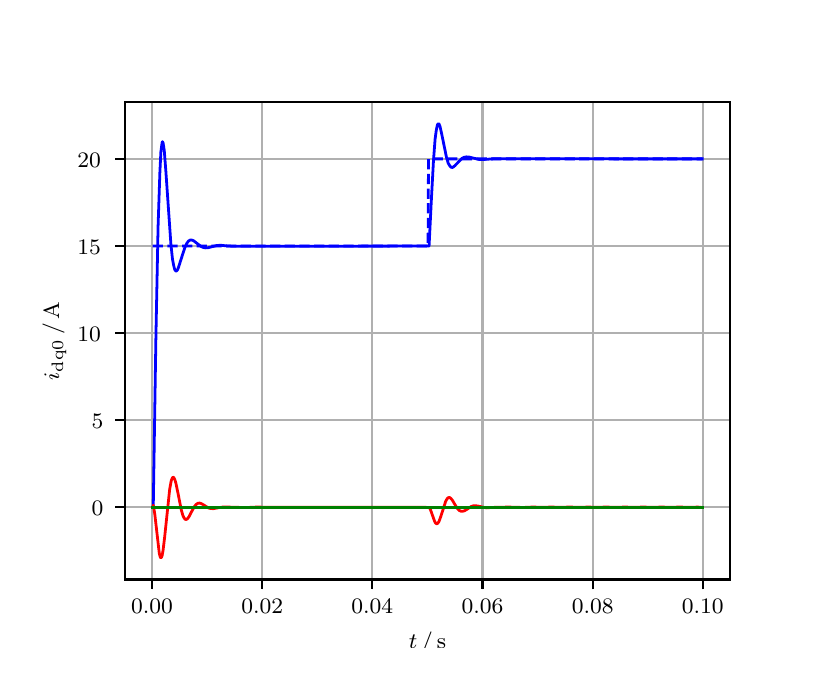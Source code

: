 \begingroup%
\makeatletter%
\begin{pgfpicture}%
\pgfpathrectangle{\pgfpointorigin}{\pgfqpoint{3.9in}{3.1in}}%
\pgfusepath{use as bounding box, clip}%
\begin{pgfscope}%
\pgfsetbuttcap%
\pgfsetmiterjoin%
\definecolor{currentfill}{rgb}{1.0,1.0,1.0}%
\pgfsetfillcolor{currentfill}%
\pgfsetlinewidth{0.0pt}%
\definecolor{currentstroke}{rgb}{1.0,1.0,1.0}%
\pgfsetstrokecolor{currentstroke}%
\pgfsetdash{}{0pt}%
\pgfpathmoveto{\pgfqpoint{0.0in}{0.0in}}%
\pgfpathlineto{\pgfqpoint{3.9in}{0.0in}}%
\pgfpathlineto{\pgfqpoint{3.9in}{3.1in}}%
\pgfpathlineto{\pgfqpoint{0.0in}{3.1in}}%
\pgfpathclose%
\pgfusepath{fill}%
\end{pgfscope}%
\begin{pgfscope}%
\pgfsetbuttcap%
\pgfsetmiterjoin%
\definecolor{currentfill}{rgb}{1.0,1.0,1.0}%
\pgfsetfillcolor{currentfill}%
\pgfsetlinewidth{0.0pt}%
\definecolor{currentstroke}{rgb}{0.0,0.0,0.0}%
\pgfsetstrokecolor{currentstroke}%
\pgfsetstrokeopacity{0.0}%
\pgfsetdash{}{0pt}%
\pgfpathmoveto{\pgfqpoint{0.487in}{0.341in}}%
\pgfpathlineto{\pgfqpoint{3.51in}{0.341in}}%
\pgfpathlineto{\pgfqpoint{3.51in}{2.728in}}%
\pgfpathlineto{\pgfqpoint{0.487in}{2.728in}}%
\pgfpathclose%
\pgfusepath{fill}%
\end{pgfscope}%
\begin{pgfscope}%
\pgfpathrectangle{\pgfqpoint{0.487in}{0.341in}}{\pgfqpoint{3.022in}{2.387in}}%
\pgfusepath{clip}%
\pgfsetrectcap%
\pgfsetroundjoin%
\pgfsetlinewidth{0.803pt}%
\definecolor{currentstroke}{rgb}{0.69,0.69,0.69}%
\pgfsetstrokecolor{currentstroke}%
\pgfsetdash{}{0pt}%
\pgfpathmoveto{\pgfqpoint{0.622in}{0.341in}}%
\pgfpathlineto{\pgfqpoint{0.622in}{2.728in}}%
\pgfusepath{stroke}%
\end{pgfscope}%
\begin{pgfscope}%
\pgfsetbuttcap%
\pgfsetroundjoin%
\definecolor{currentfill}{rgb}{0.0,0.0,0.0}%
\pgfsetfillcolor{currentfill}%
\pgfsetlinewidth{0.803pt}%
\definecolor{currentstroke}{rgb}{0.0,0.0,0.0}%
\pgfsetstrokecolor{currentstroke}%
\pgfsetdash{}{0pt}%
\pgfsys@defobject{currentmarker}{\pgfqpoint{0.0in}{-0.049in}}{\pgfqpoint{0.0in}{0.0in}}{%
\pgfpathmoveto{\pgfqpoint{0.0in}{0.0in}}%
\pgfpathlineto{\pgfqpoint{0.0in}{-0.049in}}%
\pgfusepath{stroke,fill}%
}%
\begin{pgfscope}%
\pgfsys@transformshift{0.622in}{0.341in}%
\pgfsys@useobject{currentmarker}{}%
\end{pgfscope}%
\end{pgfscope}%
\begin{pgfscope}%
\definecolor{textcolor}{rgb}{0.0,0.0,0.0}%
\pgfsetstrokecolor{textcolor}%
\pgfsetfillcolor{textcolor}%
\pgftext[x=0.622in,y=0.244in,,top]{\color{textcolor}\rmfamily\fontsize{8.0}{9.6}\selectfont 0.00}%
\end{pgfscope}%
\begin{pgfscope}%
\pgfpathrectangle{\pgfqpoint{0.487in}{0.341in}}{\pgfqpoint{3.022in}{2.387in}}%
\pgfusepath{clip}%
\pgfsetrectcap%
\pgfsetroundjoin%
\pgfsetlinewidth{0.803pt}%
\definecolor{currentstroke}{rgb}{0.69,0.69,0.69}%
\pgfsetstrokecolor{currentstroke}%
\pgfsetdash{}{0pt}%
\pgfpathmoveto{\pgfqpoint{1.173in}{0.341in}}%
\pgfpathlineto{\pgfqpoint{1.173in}{2.728in}}%
\pgfusepath{stroke}%
\end{pgfscope}%
\begin{pgfscope}%
\pgfsetbuttcap%
\pgfsetroundjoin%
\definecolor{currentfill}{rgb}{0.0,0.0,0.0}%
\pgfsetfillcolor{currentfill}%
\pgfsetlinewidth{0.803pt}%
\definecolor{currentstroke}{rgb}{0.0,0.0,0.0}%
\pgfsetstrokecolor{currentstroke}%
\pgfsetdash{}{0pt}%
\pgfsys@defobject{currentmarker}{\pgfqpoint{0.0in}{-0.049in}}{\pgfqpoint{0.0in}{0.0in}}{%
\pgfpathmoveto{\pgfqpoint{0.0in}{0.0in}}%
\pgfpathlineto{\pgfqpoint{0.0in}{-0.049in}}%
\pgfusepath{stroke,fill}%
}%
\begin{pgfscope}%
\pgfsys@transformshift{1.173in}{0.341in}%
\pgfsys@useobject{currentmarker}{}%
\end{pgfscope}%
\end{pgfscope}%
\begin{pgfscope}%
\definecolor{textcolor}{rgb}{0.0,0.0,0.0}%
\pgfsetstrokecolor{textcolor}%
\pgfsetfillcolor{textcolor}%
\pgftext[x=1.173in,y=0.244in,,top]{\color{textcolor}\rmfamily\fontsize{8.0}{9.6}\selectfont 0.02}%
\end{pgfscope}%
\begin{pgfscope}%
\pgfpathrectangle{\pgfqpoint{0.487in}{0.341in}}{\pgfqpoint{3.022in}{2.387in}}%
\pgfusepath{clip}%
\pgfsetrectcap%
\pgfsetroundjoin%
\pgfsetlinewidth{0.803pt}%
\definecolor{currentstroke}{rgb}{0.69,0.69,0.69}%
\pgfsetstrokecolor{currentstroke}%
\pgfsetdash{}{0pt}%
\pgfpathmoveto{\pgfqpoint{1.723in}{0.341in}}%
\pgfpathlineto{\pgfqpoint{1.723in}{2.728in}}%
\pgfusepath{stroke}%
\end{pgfscope}%
\begin{pgfscope}%
\pgfsetbuttcap%
\pgfsetroundjoin%
\definecolor{currentfill}{rgb}{0.0,0.0,0.0}%
\pgfsetfillcolor{currentfill}%
\pgfsetlinewidth{0.803pt}%
\definecolor{currentstroke}{rgb}{0.0,0.0,0.0}%
\pgfsetstrokecolor{currentstroke}%
\pgfsetdash{}{0pt}%
\pgfsys@defobject{currentmarker}{\pgfqpoint{0.0in}{-0.049in}}{\pgfqpoint{0.0in}{0.0in}}{%
\pgfpathmoveto{\pgfqpoint{0.0in}{0.0in}}%
\pgfpathlineto{\pgfqpoint{0.0in}{-0.049in}}%
\pgfusepath{stroke,fill}%
}%
\begin{pgfscope}%
\pgfsys@transformshift{1.723in}{0.341in}%
\pgfsys@useobject{currentmarker}{}%
\end{pgfscope}%
\end{pgfscope}%
\begin{pgfscope}%
\definecolor{textcolor}{rgb}{0.0,0.0,0.0}%
\pgfsetstrokecolor{textcolor}%
\pgfsetfillcolor{textcolor}%
\pgftext[x=1.723in,y=0.244in,,top]{\color{textcolor}\rmfamily\fontsize{8.0}{9.6}\selectfont 0.04}%
\end{pgfscope}%
\begin{pgfscope}%
\pgfpathrectangle{\pgfqpoint{0.487in}{0.341in}}{\pgfqpoint{3.022in}{2.387in}}%
\pgfusepath{clip}%
\pgfsetrectcap%
\pgfsetroundjoin%
\pgfsetlinewidth{0.803pt}%
\definecolor{currentstroke}{rgb}{0.69,0.69,0.69}%
\pgfsetstrokecolor{currentstroke}%
\pgfsetdash{}{0pt}%
\pgfpathmoveto{\pgfqpoint{2.274in}{0.341in}}%
\pgfpathlineto{\pgfqpoint{2.274in}{2.728in}}%
\pgfusepath{stroke}%
\end{pgfscope}%
\begin{pgfscope}%
\pgfsetbuttcap%
\pgfsetroundjoin%
\definecolor{currentfill}{rgb}{0.0,0.0,0.0}%
\pgfsetfillcolor{currentfill}%
\pgfsetlinewidth{0.803pt}%
\definecolor{currentstroke}{rgb}{0.0,0.0,0.0}%
\pgfsetstrokecolor{currentstroke}%
\pgfsetdash{}{0pt}%
\pgfsys@defobject{currentmarker}{\pgfqpoint{0.0in}{-0.049in}}{\pgfqpoint{0.0in}{0.0in}}{%
\pgfpathmoveto{\pgfqpoint{0.0in}{0.0in}}%
\pgfpathlineto{\pgfqpoint{0.0in}{-0.049in}}%
\pgfusepath{stroke,fill}%
}%
\begin{pgfscope}%
\pgfsys@transformshift{2.274in}{0.341in}%
\pgfsys@useobject{currentmarker}{}%
\end{pgfscope}%
\end{pgfscope}%
\begin{pgfscope}%
\definecolor{textcolor}{rgb}{0.0,0.0,0.0}%
\pgfsetstrokecolor{textcolor}%
\pgfsetfillcolor{textcolor}%
\pgftext[x=2.274in,y=0.244in,,top]{\color{textcolor}\rmfamily\fontsize{8.0}{9.6}\selectfont 0.06}%
\end{pgfscope}%
\begin{pgfscope}%
\pgfpathrectangle{\pgfqpoint{0.487in}{0.341in}}{\pgfqpoint{3.022in}{2.387in}}%
\pgfusepath{clip}%
\pgfsetrectcap%
\pgfsetroundjoin%
\pgfsetlinewidth{0.803pt}%
\definecolor{currentstroke}{rgb}{0.69,0.69,0.69}%
\pgfsetstrokecolor{currentstroke}%
\pgfsetdash{}{0pt}%
\pgfpathmoveto{\pgfqpoint{2.825in}{0.341in}}%
\pgfpathlineto{\pgfqpoint{2.825in}{2.728in}}%
\pgfusepath{stroke}%
\end{pgfscope}%
\begin{pgfscope}%
\pgfsetbuttcap%
\pgfsetroundjoin%
\definecolor{currentfill}{rgb}{0.0,0.0,0.0}%
\pgfsetfillcolor{currentfill}%
\pgfsetlinewidth{0.803pt}%
\definecolor{currentstroke}{rgb}{0.0,0.0,0.0}%
\pgfsetstrokecolor{currentstroke}%
\pgfsetdash{}{0pt}%
\pgfsys@defobject{currentmarker}{\pgfqpoint{0.0in}{-0.049in}}{\pgfqpoint{0.0in}{0.0in}}{%
\pgfpathmoveto{\pgfqpoint{0.0in}{0.0in}}%
\pgfpathlineto{\pgfqpoint{0.0in}{-0.049in}}%
\pgfusepath{stroke,fill}%
}%
\begin{pgfscope}%
\pgfsys@transformshift{2.825in}{0.341in}%
\pgfsys@useobject{currentmarker}{}%
\end{pgfscope}%
\end{pgfscope}%
\begin{pgfscope}%
\definecolor{textcolor}{rgb}{0.0,0.0,0.0}%
\pgfsetstrokecolor{textcolor}%
\pgfsetfillcolor{textcolor}%
\pgftext[x=2.825in,y=0.244in,,top]{\color{textcolor}\rmfamily\fontsize{8.0}{9.6}\selectfont 0.08}%
\end{pgfscope}%
\begin{pgfscope}%
\pgfpathrectangle{\pgfqpoint{0.487in}{0.341in}}{\pgfqpoint{3.022in}{2.387in}}%
\pgfusepath{clip}%
\pgfsetrectcap%
\pgfsetroundjoin%
\pgfsetlinewidth{0.803pt}%
\definecolor{currentstroke}{rgb}{0.69,0.69,0.69}%
\pgfsetstrokecolor{currentstroke}%
\pgfsetdash{}{0pt}%
\pgfpathmoveto{\pgfqpoint{3.375in}{0.341in}}%
\pgfpathlineto{\pgfqpoint{3.375in}{2.728in}}%
\pgfusepath{stroke}%
\end{pgfscope}%
\begin{pgfscope}%
\pgfsetbuttcap%
\pgfsetroundjoin%
\definecolor{currentfill}{rgb}{0.0,0.0,0.0}%
\pgfsetfillcolor{currentfill}%
\pgfsetlinewidth{0.803pt}%
\definecolor{currentstroke}{rgb}{0.0,0.0,0.0}%
\pgfsetstrokecolor{currentstroke}%
\pgfsetdash{}{0pt}%
\pgfsys@defobject{currentmarker}{\pgfqpoint{0.0in}{-0.049in}}{\pgfqpoint{0.0in}{0.0in}}{%
\pgfpathmoveto{\pgfqpoint{0.0in}{0.0in}}%
\pgfpathlineto{\pgfqpoint{0.0in}{-0.049in}}%
\pgfusepath{stroke,fill}%
}%
\begin{pgfscope}%
\pgfsys@transformshift{3.375in}{0.341in}%
\pgfsys@useobject{currentmarker}{}%
\end{pgfscope}%
\end{pgfscope}%
\begin{pgfscope}%
\definecolor{textcolor}{rgb}{0.0,0.0,0.0}%
\pgfsetstrokecolor{textcolor}%
\pgfsetfillcolor{textcolor}%
\pgftext[x=3.375in,y=0.244in,,top]{\color{textcolor}\rmfamily\fontsize{8.0}{9.6}\selectfont 0.10}%
\end{pgfscope}%
\begin{pgfscope}%
\definecolor{textcolor}{rgb}{0.0,0.0,0.0}%
\pgfsetstrokecolor{textcolor}%
\pgfsetfillcolor{textcolor}%
\pgftext[x=1.999in,y=0.081in,,top]{\color{textcolor}\rmfamily\fontsize{8.0}{9.6}\selectfont \(\displaystyle t\,/\,\mathrm{s}\)}%
\end{pgfscope}%
\begin{pgfscope}%
\pgfpathrectangle{\pgfqpoint{0.487in}{0.341in}}{\pgfqpoint{3.022in}{2.387in}}%
\pgfusepath{clip}%
\pgfsetrectcap%
\pgfsetroundjoin%
\pgfsetlinewidth{0.803pt}%
\definecolor{currentstroke}{rgb}{0.69,0.69,0.69}%
\pgfsetstrokecolor{currentstroke}%
\pgfsetdash{}{0pt}%
\pgfpathmoveto{\pgfqpoint{0.487in}{0.702in}}%
\pgfpathlineto{\pgfqpoint{3.51in}{0.702in}}%
\pgfusepath{stroke}%
\end{pgfscope}%
\begin{pgfscope}%
\pgfsetbuttcap%
\pgfsetroundjoin%
\definecolor{currentfill}{rgb}{0.0,0.0,0.0}%
\pgfsetfillcolor{currentfill}%
\pgfsetlinewidth{0.803pt}%
\definecolor{currentstroke}{rgb}{0.0,0.0,0.0}%
\pgfsetstrokecolor{currentstroke}%
\pgfsetdash{}{0pt}%
\pgfsys@defobject{currentmarker}{\pgfqpoint{-0.049in}{0.0in}}{\pgfqpoint{-0.0in}{0.0in}}{%
\pgfpathmoveto{\pgfqpoint{-0.0in}{0.0in}}%
\pgfpathlineto{\pgfqpoint{-0.049in}{0.0in}}%
\pgfusepath{stroke,fill}%
}%
\begin{pgfscope}%
\pgfsys@transformshift{0.487in}{0.702in}%
\pgfsys@useobject{currentmarker}{}%
\end{pgfscope}%
\end{pgfscope}%
\begin{pgfscope}%
\definecolor{textcolor}{rgb}{0.0,0.0,0.0}%
\pgfsetstrokecolor{textcolor}%
\pgfsetfillcolor{textcolor}%
\pgftext[x=0.32in, y=0.66in, left, base]{\color{textcolor}\rmfamily\fontsize{8.0}{9.6}\selectfont 0}%
\end{pgfscope}%
\begin{pgfscope}%
\pgfpathrectangle{\pgfqpoint{0.487in}{0.341in}}{\pgfqpoint{3.022in}{2.387in}}%
\pgfusepath{clip}%
\pgfsetrectcap%
\pgfsetroundjoin%
\pgfsetlinewidth{0.803pt}%
\definecolor{currentstroke}{rgb}{0.69,0.69,0.69}%
\pgfsetstrokecolor{currentstroke}%
\pgfsetdash{}{0pt}%
\pgfpathmoveto{\pgfqpoint{0.487in}{1.137in}}%
\pgfpathlineto{\pgfqpoint{3.51in}{1.137in}}%
\pgfusepath{stroke}%
\end{pgfscope}%
\begin{pgfscope}%
\pgfsetbuttcap%
\pgfsetroundjoin%
\definecolor{currentfill}{rgb}{0.0,0.0,0.0}%
\pgfsetfillcolor{currentfill}%
\pgfsetlinewidth{0.803pt}%
\definecolor{currentstroke}{rgb}{0.0,0.0,0.0}%
\pgfsetstrokecolor{currentstroke}%
\pgfsetdash{}{0pt}%
\pgfsys@defobject{currentmarker}{\pgfqpoint{-0.049in}{0.0in}}{\pgfqpoint{-0.0in}{0.0in}}{%
\pgfpathmoveto{\pgfqpoint{-0.0in}{0.0in}}%
\pgfpathlineto{\pgfqpoint{-0.049in}{0.0in}}%
\pgfusepath{stroke,fill}%
}%
\begin{pgfscope}%
\pgfsys@transformshift{0.487in}{1.137in}%
\pgfsys@useobject{currentmarker}{}%
\end{pgfscope}%
\end{pgfscope}%
\begin{pgfscope}%
\definecolor{textcolor}{rgb}{0.0,0.0,0.0}%
\pgfsetstrokecolor{textcolor}%
\pgfsetfillcolor{textcolor}%
\pgftext[x=0.32in, y=1.095in, left, base]{\color{textcolor}\rmfamily\fontsize{8.0}{9.6}\selectfont 5}%
\end{pgfscope}%
\begin{pgfscope}%
\pgfpathrectangle{\pgfqpoint{0.487in}{0.341in}}{\pgfqpoint{3.022in}{2.387in}}%
\pgfusepath{clip}%
\pgfsetrectcap%
\pgfsetroundjoin%
\pgfsetlinewidth{0.803pt}%
\definecolor{currentstroke}{rgb}{0.69,0.69,0.69}%
\pgfsetstrokecolor{currentstroke}%
\pgfsetdash{}{0pt}%
\pgfpathmoveto{\pgfqpoint{0.487in}{1.573in}}%
\pgfpathlineto{\pgfqpoint{3.51in}{1.573in}}%
\pgfusepath{stroke}%
\end{pgfscope}%
\begin{pgfscope}%
\pgfsetbuttcap%
\pgfsetroundjoin%
\definecolor{currentfill}{rgb}{0.0,0.0,0.0}%
\pgfsetfillcolor{currentfill}%
\pgfsetlinewidth{0.803pt}%
\definecolor{currentstroke}{rgb}{0.0,0.0,0.0}%
\pgfsetstrokecolor{currentstroke}%
\pgfsetdash{}{0pt}%
\pgfsys@defobject{currentmarker}{\pgfqpoint{-0.049in}{0.0in}}{\pgfqpoint{-0.0in}{0.0in}}{%
\pgfpathmoveto{\pgfqpoint{-0.0in}{0.0in}}%
\pgfpathlineto{\pgfqpoint{-0.049in}{0.0in}}%
\pgfusepath{stroke,fill}%
}%
\begin{pgfscope}%
\pgfsys@transformshift{0.487in}{1.573in}%
\pgfsys@useobject{currentmarker}{}%
\end{pgfscope}%
\end{pgfscope}%
\begin{pgfscope}%
\definecolor{textcolor}{rgb}{0.0,0.0,0.0}%
\pgfsetstrokecolor{textcolor}%
\pgfsetfillcolor{textcolor}%
\pgftext[x=0.249in, y=1.531in, left, base]{\color{textcolor}\rmfamily\fontsize{8.0}{9.6}\selectfont 10}%
\end{pgfscope}%
\begin{pgfscope}%
\pgfpathrectangle{\pgfqpoint{0.487in}{0.341in}}{\pgfqpoint{3.022in}{2.387in}}%
\pgfusepath{clip}%
\pgfsetrectcap%
\pgfsetroundjoin%
\pgfsetlinewidth{0.803pt}%
\definecolor{currentstroke}{rgb}{0.69,0.69,0.69}%
\pgfsetstrokecolor{currentstroke}%
\pgfsetdash{}{0pt}%
\pgfpathmoveto{\pgfqpoint{0.487in}{2.008in}}%
\pgfpathlineto{\pgfqpoint{3.51in}{2.008in}}%
\pgfusepath{stroke}%
\end{pgfscope}%
\begin{pgfscope}%
\pgfsetbuttcap%
\pgfsetroundjoin%
\definecolor{currentfill}{rgb}{0.0,0.0,0.0}%
\pgfsetfillcolor{currentfill}%
\pgfsetlinewidth{0.803pt}%
\definecolor{currentstroke}{rgb}{0.0,0.0,0.0}%
\pgfsetstrokecolor{currentstroke}%
\pgfsetdash{}{0pt}%
\pgfsys@defobject{currentmarker}{\pgfqpoint{-0.049in}{0.0in}}{\pgfqpoint{-0.0in}{0.0in}}{%
\pgfpathmoveto{\pgfqpoint{-0.0in}{0.0in}}%
\pgfpathlineto{\pgfqpoint{-0.049in}{0.0in}}%
\pgfusepath{stroke,fill}%
}%
\begin{pgfscope}%
\pgfsys@transformshift{0.487in}{2.008in}%
\pgfsys@useobject{currentmarker}{}%
\end{pgfscope}%
\end{pgfscope}%
\begin{pgfscope}%
\definecolor{textcolor}{rgb}{0.0,0.0,0.0}%
\pgfsetstrokecolor{textcolor}%
\pgfsetfillcolor{textcolor}%
\pgftext[x=0.249in, y=1.966in, left, base]{\color{textcolor}\rmfamily\fontsize{8.0}{9.6}\selectfont 15}%
\end{pgfscope}%
\begin{pgfscope}%
\pgfpathrectangle{\pgfqpoint{0.487in}{0.341in}}{\pgfqpoint{3.022in}{2.387in}}%
\pgfusepath{clip}%
\pgfsetrectcap%
\pgfsetroundjoin%
\pgfsetlinewidth{0.803pt}%
\definecolor{currentstroke}{rgb}{0.69,0.69,0.69}%
\pgfsetstrokecolor{currentstroke}%
\pgfsetdash{}{0pt}%
\pgfpathmoveto{\pgfqpoint{0.487in}{2.444in}}%
\pgfpathlineto{\pgfqpoint{3.51in}{2.444in}}%
\pgfusepath{stroke}%
\end{pgfscope}%
\begin{pgfscope}%
\pgfsetbuttcap%
\pgfsetroundjoin%
\definecolor{currentfill}{rgb}{0.0,0.0,0.0}%
\pgfsetfillcolor{currentfill}%
\pgfsetlinewidth{0.803pt}%
\definecolor{currentstroke}{rgb}{0.0,0.0,0.0}%
\pgfsetstrokecolor{currentstroke}%
\pgfsetdash{}{0pt}%
\pgfsys@defobject{currentmarker}{\pgfqpoint{-0.049in}{0.0in}}{\pgfqpoint{-0.0in}{0.0in}}{%
\pgfpathmoveto{\pgfqpoint{-0.0in}{0.0in}}%
\pgfpathlineto{\pgfqpoint{-0.049in}{0.0in}}%
\pgfusepath{stroke,fill}%
}%
\begin{pgfscope}%
\pgfsys@transformshift{0.487in}{2.444in}%
\pgfsys@useobject{currentmarker}{}%
\end{pgfscope}%
\end{pgfscope}%
\begin{pgfscope}%
\definecolor{textcolor}{rgb}{0.0,0.0,0.0}%
\pgfsetstrokecolor{textcolor}%
\pgfsetfillcolor{textcolor}%
\pgftext[x=0.249in, y=2.402in, left, base]{\color{textcolor}\rmfamily\fontsize{8.0}{9.6}\selectfont 20}%
\end{pgfscope}%
\begin{pgfscope}%
\definecolor{textcolor}{rgb}{0.0,0.0,0.0}%
\pgfsetstrokecolor{textcolor}%
\pgfsetfillcolor{textcolor}%
\pgftext[x=0.193in,y=1.534in,,bottom,rotate=90.0]{\color{textcolor}\rmfamily\fontsize{8.0}{9.6}\selectfont \(\displaystyle i_{\mathrm{dq0}}\,/\,\mathrm{A}\)}%
\end{pgfscope}%
\begin{pgfscope}%
\pgfpathrectangle{\pgfqpoint{0.487in}{0.341in}}{\pgfqpoint{3.022in}{2.387in}}%
\pgfusepath{clip}%
\pgfsetrectcap%
\pgfsetroundjoin%
\pgfsetlinewidth{1.004pt}%
\definecolor{currentstroke}{rgb}{0.0,0.0,1.0}%
\pgfsetstrokecolor{currentstroke}%
\pgfsetdash{}{0pt}%
\pgfpathmoveto{\pgfqpoint{0.625in}{0.702in}}%
\pgfpathlineto{\pgfqpoint{0.628in}{0.708in}}%
\pgfpathlineto{\pgfqpoint{0.641in}{1.544in}}%
\pgfpathlineto{\pgfqpoint{0.652in}{2.106in}}%
\pgfpathlineto{\pgfqpoint{0.661in}{2.376in}}%
\pgfpathlineto{\pgfqpoint{0.666in}{2.479in}}%
\pgfpathlineto{\pgfqpoint{0.672in}{2.525in}}%
\pgfpathlineto{\pgfqpoint{0.674in}{2.53in}}%
\pgfpathlineto{\pgfqpoint{0.677in}{2.524in}}%
\pgfpathlineto{\pgfqpoint{0.683in}{2.485in}}%
\pgfpathlineto{\pgfqpoint{0.691in}{2.381in}}%
\pgfpathlineto{\pgfqpoint{0.716in}{2.019in}}%
\pgfpathlineto{\pgfqpoint{0.724in}{1.943in}}%
\pgfpathlineto{\pgfqpoint{0.73in}{1.911in}}%
\pgfpathlineto{\pgfqpoint{0.735in}{1.891in}}%
\pgfpathlineto{\pgfqpoint{0.741in}{1.883in}}%
\pgfpathlineto{\pgfqpoint{0.743in}{1.883in}}%
\pgfpathlineto{\pgfqpoint{0.749in}{1.889in}}%
\pgfpathlineto{\pgfqpoint{0.754in}{1.901in}}%
\pgfpathlineto{\pgfqpoint{0.765in}{1.936in}}%
\pgfpathlineto{\pgfqpoint{0.785in}{1.998in}}%
\pgfpathlineto{\pgfqpoint{0.796in}{2.022in}}%
\pgfpathlineto{\pgfqpoint{0.804in}{2.033in}}%
\pgfpathlineto{\pgfqpoint{0.812in}{2.038in}}%
\pgfpathlineto{\pgfqpoint{0.82in}{2.038in}}%
\pgfpathlineto{\pgfqpoint{0.829in}{2.035in}}%
\pgfpathlineto{\pgfqpoint{0.842in}{2.025in}}%
\pgfpathlineto{\pgfqpoint{0.867in}{2.006in}}%
\pgfpathlineto{\pgfqpoint{0.878in}{2.001in}}%
\pgfpathlineto{\pgfqpoint{0.889in}{1.999in}}%
\pgfpathlineto{\pgfqpoint{0.903in}{2.0in}}%
\pgfpathlineto{\pgfqpoint{0.922in}{2.005in}}%
\pgfpathlineto{\pgfqpoint{0.947in}{2.011in}}%
\pgfpathlineto{\pgfqpoint{0.966in}{2.012in}}%
\pgfpathlineto{\pgfqpoint{0.994in}{2.009in}}%
\pgfpathlineto{\pgfqpoint{1.027in}{2.007in}}%
\pgfpathlineto{\pgfqpoint{2.007in}{2.008in}}%
\pgfpathlineto{\pgfqpoint{2.018in}{2.231in}}%
\pgfpathlineto{\pgfqpoint{2.029in}{2.435in}}%
\pgfpathlineto{\pgfqpoint{2.037in}{2.542in}}%
\pgfpathlineto{\pgfqpoint{2.043in}{2.587in}}%
\pgfpathlineto{\pgfqpoint{2.048in}{2.612in}}%
\pgfpathlineto{\pgfqpoint{2.051in}{2.618in}}%
\pgfpathlineto{\pgfqpoint{2.054in}{2.619in}}%
\pgfpathlineto{\pgfqpoint{2.057in}{2.618in}}%
\pgfpathlineto{\pgfqpoint{2.062in}{2.605in}}%
\pgfpathlineto{\pgfqpoint{2.07in}{2.569in}}%
\pgfpathlineto{\pgfqpoint{2.095in}{2.447in}}%
\pgfpathlineto{\pgfqpoint{2.103in}{2.422in}}%
\pgfpathlineto{\pgfqpoint{2.112in}{2.407in}}%
\pgfpathlineto{\pgfqpoint{2.117in}{2.402in}}%
\pgfpathlineto{\pgfqpoint{2.123in}{2.401in}}%
\pgfpathlineto{\pgfqpoint{2.128in}{2.403in}}%
\pgfpathlineto{\pgfqpoint{2.136in}{2.41in}}%
\pgfpathlineto{\pgfqpoint{2.172in}{2.447in}}%
\pgfpathlineto{\pgfqpoint{2.183in}{2.452in}}%
\pgfpathlineto{\pgfqpoint{2.194in}{2.454in}}%
\pgfpathlineto{\pgfqpoint{2.208in}{2.453in}}%
\pgfpathlineto{\pgfqpoint{2.236in}{2.446in}}%
\pgfpathlineto{\pgfqpoint{2.258in}{2.441in}}%
\pgfpathlineto{\pgfqpoint{2.28in}{2.441in}}%
\pgfpathlineto{\pgfqpoint{2.31in}{2.443in}}%
\pgfpathlineto{\pgfqpoint{2.34in}{2.445in}}%
\pgfpathlineto{\pgfqpoint{2.954in}{2.444in}}%
\pgfpathlineto{\pgfqpoint{3.028in}{2.444in}}%
\pgfpathlineto{\pgfqpoint{3.265in}{2.444in}}%
\pgfpathlineto{\pgfqpoint{3.373in}{2.444in}}%
\pgfpathlineto{\pgfqpoint{3.373in}{2.444in}}%
\pgfusepath{stroke}%
\end{pgfscope}%
\begin{pgfscope}%
\pgfpathrectangle{\pgfqpoint{0.487in}{0.341in}}{\pgfqpoint{3.022in}{2.387in}}%
\pgfusepath{clip}%
\pgfsetrectcap%
\pgfsetroundjoin%
\pgfsetlinewidth{1.004pt}%
\definecolor{currentstroke}{rgb}{1.0,0.0,0.0}%
\pgfsetstrokecolor{currentstroke}%
\pgfsetdash{}{0pt}%
\pgfpathmoveto{\pgfqpoint{0.625in}{0.702in}}%
\pgfpathlineto{\pgfqpoint{0.628in}{0.712in}}%
\pgfpathlineto{\pgfqpoint{0.63in}{0.702in}}%
\pgfpathlineto{\pgfqpoint{0.636in}{0.664in}}%
\pgfpathlineto{\pgfqpoint{0.658in}{0.472in}}%
\pgfpathlineto{\pgfqpoint{0.663in}{0.452in}}%
\pgfpathlineto{\pgfqpoint{0.666in}{0.45in}}%
\pgfpathlineto{\pgfqpoint{0.669in}{0.452in}}%
\pgfpathlineto{\pgfqpoint{0.672in}{0.459in}}%
\pgfpathlineto{\pgfqpoint{0.677in}{0.487in}}%
\pgfpathlineto{\pgfqpoint{0.685in}{0.554in}}%
\pgfpathlineto{\pgfqpoint{0.71in}{0.792in}}%
\pgfpathlineto{\pgfqpoint{0.718in}{0.836in}}%
\pgfpathlineto{\pgfqpoint{0.724in}{0.85in}}%
\pgfpathlineto{\pgfqpoint{0.727in}{0.852in}}%
\pgfpathlineto{\pgfqpoint{0.73in}{0.851in}}%
\pgfpathlineto{\pgfqpoint{0.735in}{0.842in}}%
\pgfpathlineto{\pgfqpoint{0.741in}{0.823in}}%
\pgfpathlineto{\pgfqpoint{0.752in}{0.77in}}%
\pgfpathlineto{\pgfqpoint{0.768in}{0.689in}}%
\pgfpathlineto{\pgfqpoint{0.776in}{0.661in}}%
\pgfpathlineto{\pgfqpoint{0.782in}{0.649in}}%
\pgfpathlineto{\pgfqpoint{0.787in}{0.642in}}%
\pgfpathlineto{\pgfqpoint{0.793in}{0.641in}}%
\pgfpathlineto{\pgfqpoint{0.798in}{0.644in}}%
\pgfpathlineto{\pgfqpoint{0.807in}{0.655in}}%
\pgfpathlineto{\pgfqpoint{0.82in}{0.681in}}%
\pgfpathlineto{\pgfqpoint{0.834in}{0.706in}}%
\pgfpathlineto{\pgfqpoint{0.842in}{0.716in}}%
\pgfpathlineto{\pgfqpoint{0.851in}{0.722in}}%
\pgfpathlineto{\pgfqpoint{0.859in}{0.723in}}%
\pgfpathlineto{\pgfqpoint{0.867in}{0.721in}}%
\pgfpathlineto{\pgfqpoint{0.881in}{0.713in}}%
\pgfpathlineto{\pgfqpoint{0.903in}{0.699in}}%
\pgfpathlineto{\pgfqpoint{0.914in}{0.696in}}%
\pgfpathlineto{\pgfqpoint{0.928in}{0.695in}}%
\pgfpathlineto{\pgfqpoint{0.95in}{0.699in}}%
\pgfpathlineto{\pgfqpoint{0.975in}{0.703in}}%
\pgfpathlineto{\pgfqpoint{1.002in}{0.703in}}%
\pgfpathlineto{\pgfqpoint{1.071in}{0.701in}}%
\pgfpathlineto{\pgfqpoint{1.101in}{0.701in}}%
\pgfpathlineto{\pgfqpoint{1.145in}{0.703in}}%
\pgfpathlineto{\pgfqpoint{1.211in}{0.702in}}%
\pgfpathlineto{\pgfqpoint{1.247in}{0.702in}}%
\pgfpathlineto{\pgfqpoint{1.291in}{0.702in}}%
\pgfpathlineto{\pgfqpoint{1.332in}{0.702in}}%
\pgfpathlineto{\pgfqpoint{1.388in}{0.702in}}%
\pgfpathlineto{\pgfqpoint{1.426in}{0.702in}}%
\pgfpathlineto{\pgfqpoint{1.478in}{0.702in}}%
\pgfpathlineto{\pgfqpoint{1.517in}{0.702in}}%
\pgfpathlineto{\pgfqpoint{1.572in}{0.702in}}%
\pgfpathlineto{\pgfqpoint{1.611in}{0.702in}}%
\pgfpathlineto{\pgfqpoint{1.66in}{0.702in}}%
\pgfpathlineto{\pgfqpoint{1.699in}{0.702in}}%
\pgfpathlineto{\pgfqpoint{1.756in}{0.702in}}%
\pgfpathlineto{\pgfqpoint{1.792in}{0.702in}}%
\pgfpathlineto{\pgfqpoint{1.847in}{0.702in}}%
\pgfpathlineto{\pgfqpoint{1.886in}{0.702in}}%
\pgfpathlineto{\pgfqpoint{1.935in}{0.702in}}%
\pgfpathlineto{\pgfqpoint{1.974in}{0.702in}}%
\pgfpathlineto{\pgfqpoint{2.007in}{0.701in}}%
\pgfpathlineto{\pgfqpoint{2.013in}{0.693in}}%
\pgfpathlineto{\pgfqpoint{2.021in}{0.67in}}%
\pgfpathlineto{\pgfqpoint{2.035in}{0.631in}}%
\pgfpathlineto{\pgfqpoint{2.04in}{0.622in}}%
\pgfpathlineto{\pgfqpoint{2.046in}{0.619in}}%
\pgfpathlineto{\pgfqpoint{2.051in}{0.623in}}%
\pgfpathlineto{\pgfqpoint{2.057in}{0.632in}}%
\pgfpathlineto{\pgfqpoint{2.065in}{0.654in}}%
\pgfpathlineto{\pgfqpoint{2.09in}{0.732in}}%
\pgfpathlineto{\pgfqpoint{2.098in}{0.746in}}%
\pgfpathlineto{\pgfqpoint{2.103in}{0.75in}}%
\pgfpathlineto{\pgfqpoint{2.109in}{0.751in}}%
\pgfpathlineto{\pgfqpoint{2.114in}{0.748in}}%
\pgfpathlineto{\pgfqpoint{2.123in}{0.738in}}%
\pgfpathlineto{\pgfqpoint{2.139in}{0.711in}}%
\pgfpathlineto{\pgfqpoint{2.15in}{0.694in}}%
\pgfpathlineto{\pgfqpoint{2.158in}{0.686in}}%
\pgfpathlineto{\pgfqpoint{2.167in}{0.682in}}%
\pgfpathlineto{\pgfqpoint{2.175in}{0.682in}}%
\pgfpathlineto{\pgfqpoint{2.183in}{0.684in}}%
\pgfpathlineto{\pgfqpoint{2.197in}{0.692in}}%
\pgfpathlineto{\pgfqpoint{2.216in}{0.705in}}%
\pgfpathlineto{\pgfqpoint{2.227in}{0.709in}}%
\pgfpathlineto{\pgfqpoint{2.238in}{0.71in}}%
\pgfpathlineto{\pgfqpoint{2.252in}{0.708in}}%
\pgfpathlineto{\pgfqpoint{2.293in}{0.699in}}%
\pgfpathlineto{\pgfqpoint{2.318in}{0.701in}}%
\pgfpathlineto{\pgfqpoint{2.351in}{0.702in}}%
\pgfpathlineto{\pgfqpoint{2.406in}{0.703in}}%
\pgfpathlineto{\pgfqpoint{2.439in}{0.702in}}%
\pgfpathlineto{\pgfqpoint{2.478in}{0.701in}}%
\pgfpathlineto{\pgfqpoint{2.522in}{0.703in}}%
\pgfpathlineto{\pgfqpoint{2.582in}{0.702in}}%
\pgfpathlineto{\pgfqpoint{2.615in}{0.703in}}%
\pgfpathlineto{\pgfqpoint{2.671in}{0.702in}}%
\pgfpathlineto{\pgfqpoint{2.704in}{0.703in}}%
\pgfpathlineto{\pgfqpoint{2.77in}{0.702in}}%
\pgfpathlineto{\pgfqpoint{2.8in}{0.703in}}%
\pgfpathlineto{\pgfqpoint{2.852in}{0.702in}}%
\pgfpathlineto{\pgfqpoint{2.888in}{0.703in}}%
\pgfpathlineto{\pgfqpoint{2.951in}{0.702in}}%
\pgfpathlineto{\pgfqpoint{2.982in}{0.703in}}%
\pgfpathlineto{\pgfqpoint{3.039in}{0.702in}}%
\pgfpathlineto{\pgfqpoint{3.073in}{0.703in}}%
\pgfpathlineto{\pgfqpoint{3.133in}{0.702in}}%
\pgfpathlineto{\pgfqpoint{3.166in}{0.703in}}%
\pgfpathlineto{\pgfqpoint{3.221in}{0.702in}}%
\pgfpathlineto{\pgfqpoint{3.254in}{0.703in}}%
\pgfpathlineto{\pgfqpoint{3.32in}{0.702in}}%
\pgfpathlineto{\pgfqpoint{3.351in}{0.703in}}%
\pgfpathlineto{\pgfqpoint{3.373in}{0.701in}}%
\pgfpathlineto{\pgfqpoint{3.373in}{0.701in}}%
\pgfusepath{stroke}%
\end{pgfscope}%
\begin{pgfscope}%
\pgfpathrectangle{\pgfqpoint{0.487in}{0.341in}}{\pgfqpoint{3.022in}{2.387in}}%
\pgfusepath{clip}%
\pgfsetrectcap%
\pgfsetroundjoin%
\pgfsetlinewidth{1.004pt}%
\definecolor{currentstroke}{rgb}{0.0,0.5,0.0}%
\pgfsetstrokecolor{currentstroke}%
\pgfsetdash{}{0pt}%
\pgfpathmoveto{\pgfqpoint{0.625in}{0.702in}}%
\pgfpathlineto{\pgfqpoint{3.373in}{0.702in}}%
\pgfpathlineto{\pgfqpoint{3.373in}{0.702in}}%
\pgfusepath{stroke}%
\end{pgfscope}%
\begin{pgfscope}%
\pgfpathrectangle{\pgfqpoint{0.487in}{0.341in}}{\pgfqpoint{3.022in}{2.387in}}%
\pgfusepath{clip}%
\pgfsetbuttcap%
\pgfsetroundjoin%
\pgfsetlinewidth{1.004pt}%
\definecolor{currentstroke}{rgb}{0.0,0.0,1.0}%
\pgfsetstrokecolor{currentstroke}%
\pgfsetdash{{3.7pt}{1.6pt}}{0.0pt}%
\pgfpathmoveto{\pgfqpoint{0.625in}{2.008in}}%
\pgfpathlineto{\pgfqpoint{2.002in}{2.008in}}%
\pgfpathlineto{\pgfqpoint{2.004in}{2.444in}}%
\pgfpathlineto{\pgfqpoint{3.373in}{2.444in}}%
\pgfpathlineto{\pgfqpoint{3.373in}{2.444in}}%
\pgfusepath{stroke}%
\end{pgfscope}%
\begin{pgfscope}%
\pgfpathrectangle{\pgfqpoint{0.487in}{0.341in}}{\pgfqpoint{3.022in}{2.387in}}%
\pgfusepath{clip}%
\pgfsetbuttcap%
\pgfsetroundjoin%
\pgfsetlinewidth{1.004pt}%
\definecolor{currentstroke}{rgb}{1.0,0.0,0.0}%
\pgfsetstrokecolor{currentstroke}%
\pgfsetdash{{3.7pt}{1.6pt}}{0.0pt}%
\pgfpathmoveto{\pgfqpoint{0.625in}{0.702in}}%
\pgfpathlineto{\pgfqpoint{3.373in}{0.702in}}%
\pgfpathlineto{\pgfqpoint{3.373in}{0.702in}}%
\pgfusepath{stroke}%
\end{pgfscope}%
\begin{pgfscope}%
\pgfpathrectangle{\pgfqpoint{0.487in}{0.341in}}{\pgfqpoint{3.022in}{2.387in}}%
\pgfusepath{clip}%
\pgfsetbuttcap%
\pgfsetroundjoin%
\pgfsetlinewidth{1.004pt}%
\definecolor{currentstroke}{rgb}{0.0,0.5,0.0}%
\pgfsetstrokecolor{currentstroke}%
\pgfsetdash{{3.7pt}{1.6pt}}{0.0pt}%
\pgfpathmoveto{\pgfqpoint{0.625in}{0.702in}}%
\pgfpathlineto{\pgfqpoint{3.373in}{0.702in}}%
\pgfpathlineto{\pgfqpoint{3.373in}{0.702in}}%
\pgfusepath{stroke}%
\end{pgfscope}%
\begin{pgfscope}%
\pgfsetrectcap%
\pgfsetmiterjoin%
\pgfsetlinewidth{0.803pt}%
\definecolor{currentstroke}{rgb}{0.0,0.0,0.0}%
\pgfsetstrokecolor{currentstroke}%
\pgfsetdash{}{0pt}%
\pgfpathmoveto{\pgfqpoint{0.487in}{0.341in}}%
\pgfpathlineto{\pgfqpoint{0.487in}{2.728in}}%
\pgfusepath{stroke}%
\end{pgfscope}%
\begin{pgfscope}%
\pgfsetrectcap%
\pgfsetmiterjoin%
\pgfsetlinewidth{0.803pt}%
\definecolor{currentstroke}{rgb}{0.0,0.0,0.0}%
\pgfsetstrokecolor{currentstroke}%
\pgfsetdash{}{0pt}%
\pgfpathmoveto{\pgfqpoint{3.51in}{0.341in}}%
\pgfpathlineto{\pgfqpoint{3.51in}{2.728in}}%
\pgfusepath{stroke}%
\end{pgfscope}%
\begin{pgfscope}%
\pgfsetrectcap%
\pgfsetmiterjoin%
\pgfsetlinewidth{0.803pt}%
\definecolor{currentstroke}{rgb}{0.0,0.0,0.0}%
\pgfsetstrokecolor{currentstroke}%
\pgfsetdash{}{0pt}%
\pgfpathmoveto{\pgfqpoint{0.487in}{0.341in}}%
\pgfpathlineto{\pgfqpoint{3.51in}{0.341in}}%
\pgfusepath{stroke}%
\end{pgfscope}%
\begin{pgfscope}%
\pgfsetrectcap%
\pgfsetmiterjoin%
\pgfsetlinewidth{0.803pt}%
\definecolor{currentstroke}{rgb}{0.0,0.0,0.0}%
\pgfsetstrokecolor{currentstroke}%
\pgfsetdash{}{0pt}%
\pgfpathmoveto{\pgfqpoint{0.487in}{2.728in}}%
\pgfpathlineto{\pgfqpoint{3.51in}{2.728in}}%
\pgfusepath{stroke}%
\end{pgfscope}%
\end{pgfpicture}%
\makeatother%
\endgroup%
